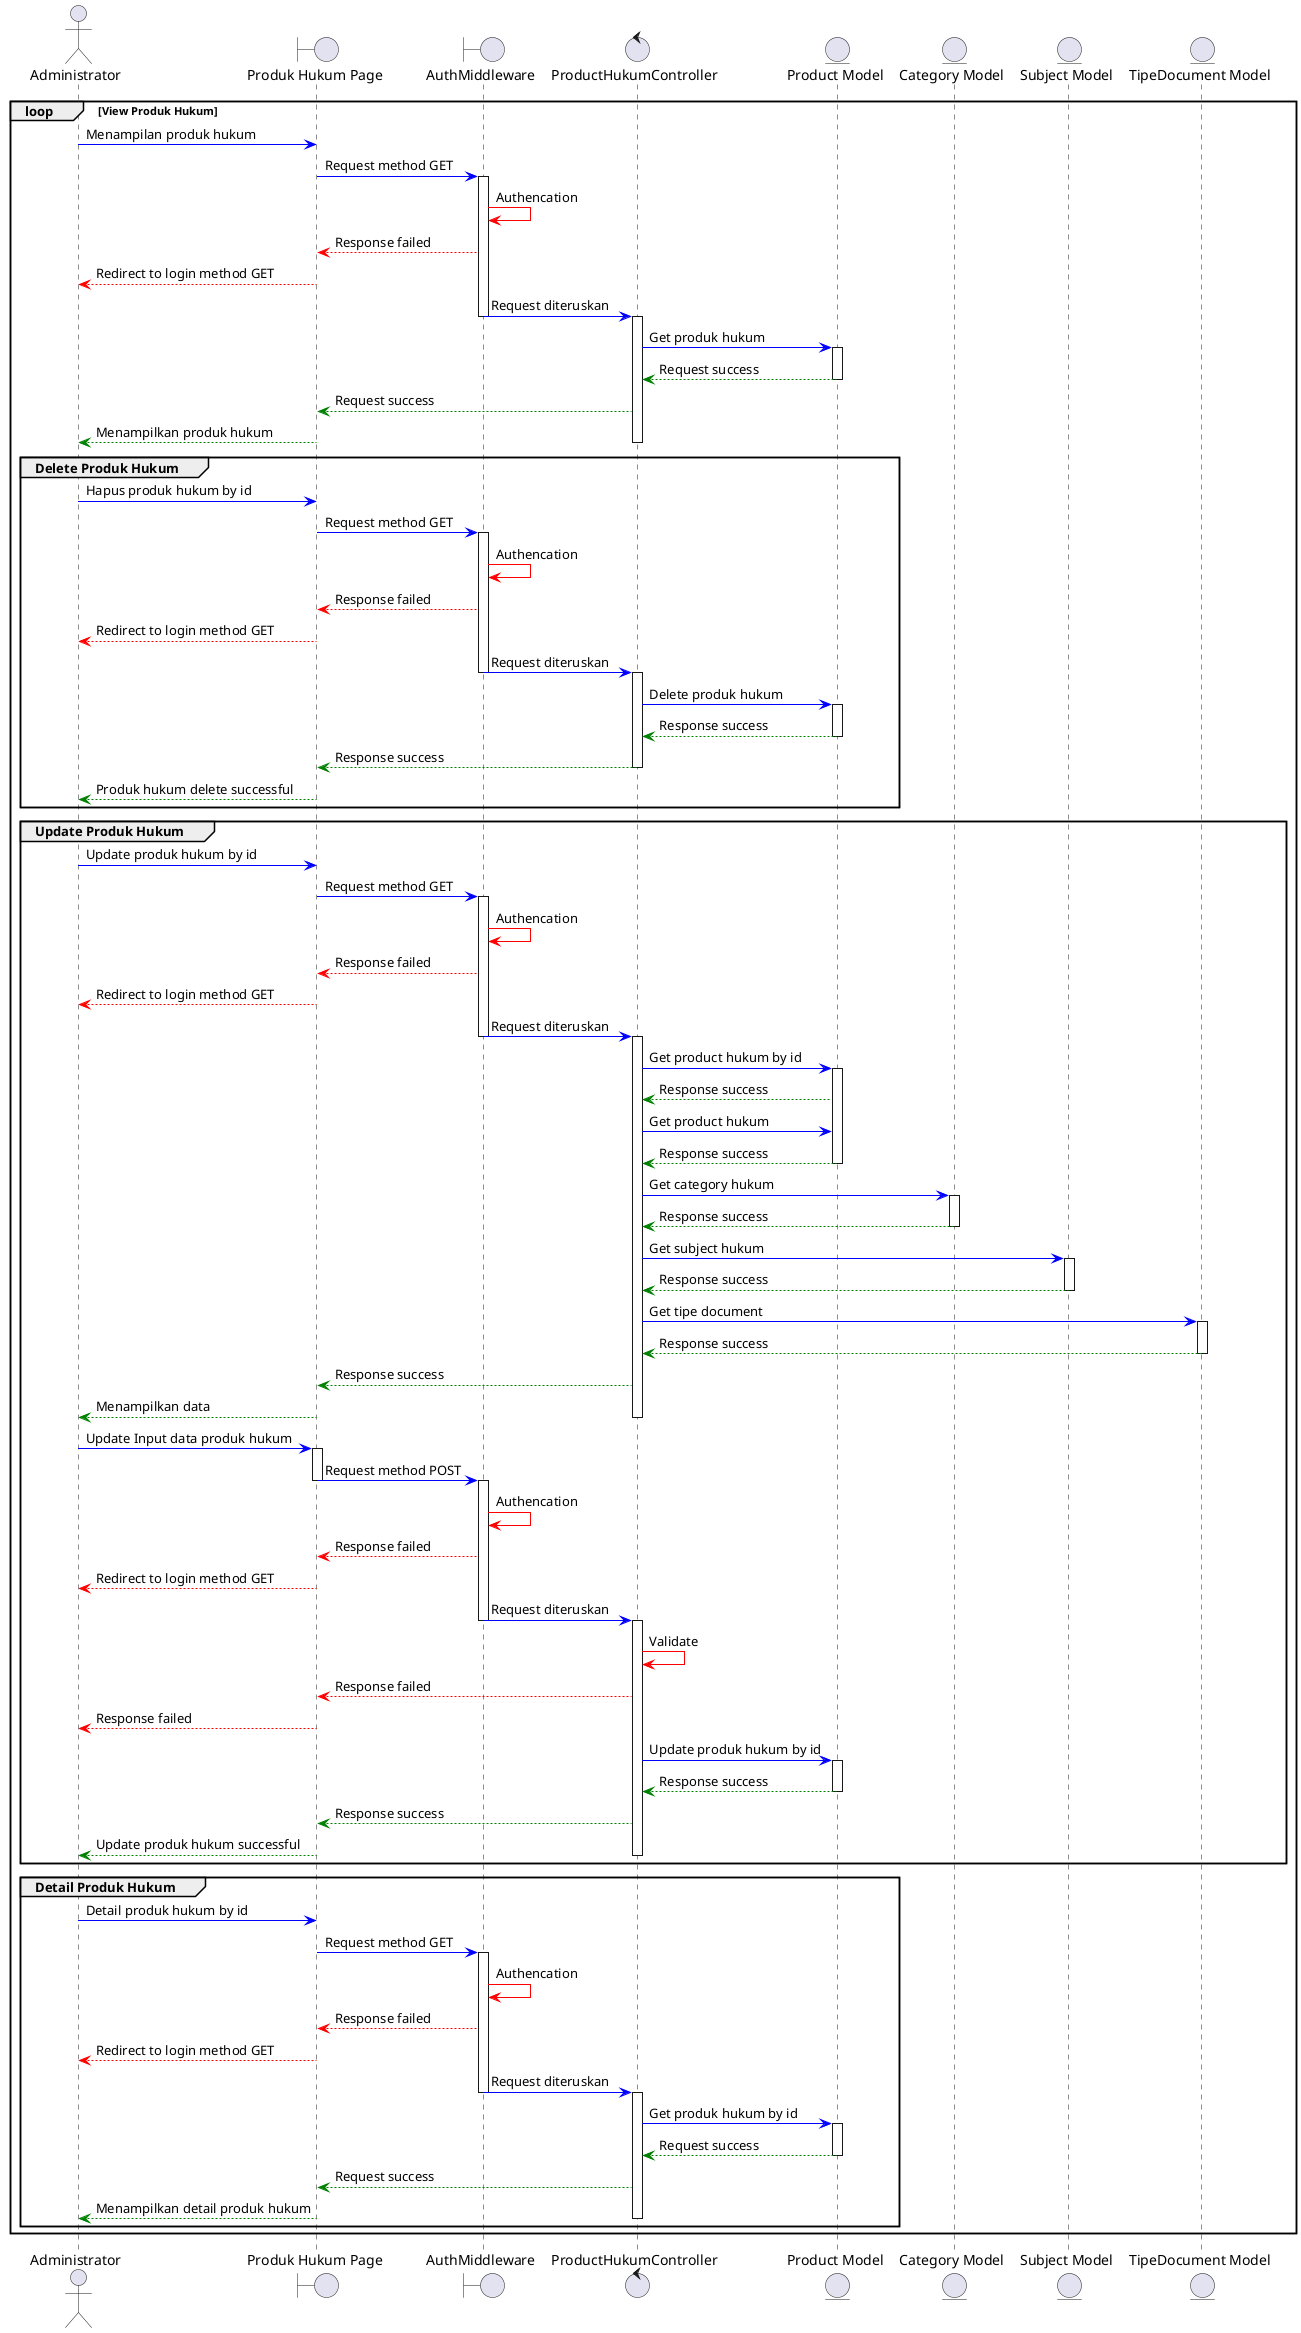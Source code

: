 @startuml


actor "Administrator" as admin
boundary "Produk Hukum Page" as produk
boundary "AuthMiddleware" as middleware
control "ProductHukumController" as controller
entity "Product Model" as modelProduct
entity "Category Model" as modelCategory
entity "Subject Model" as modelSubject
entity "TipeDocument Model" as ModelTipe


loop View Produk Hukum

    admin -[#Blue]> produk : Menampilan produk hukum
    produk -[#Blue]> middleware : Request method GET

    activate middleware
    middleware -[#Red]> middleware : Authencation
    middleware -[#Red]-> produk : Response failed
    produk -[#Red]-> admin : Redirect to login method GET
    middleware -[#Blue]> controller : Request diteruskan
    deactivate middleware

    activate controller
        controller -[#Blue]> modelProduct : Get produk hukum
        activate modelProduct 
        modelProduct --[#Green]> controller : Request success
        deactivate modelProduct
        controller --[#Green]> produk : Request success
        produk --[#Green]> admin : Menampilkan produk hukum
    deactivate controller

    group Delete Produk Hukum
        admin -[#Blue]> produk : Hapus produk hukum by id
        produk -[#Blue]> middleware : Request method GET
        activate middleware
            middleware -[#Red]> middleware : Authencation
            middleware -[#Red]-> produk : Response failed
            produk -[#Red]-> admin : Redirect to login method GET
            middleware -[#Blue]> controller: Request diteruskan
        deactivate middleware
        
        activate controller
        controller -[#Blue]> modelProduct : Delete produk hukum
        activate modelProduct
        modelProduct --[#Green]> controller : Response success
        deactivate modelProduct
        controller --[#Green]> produk : Response success
        deactivate controller
        produk --[#Green]> admin : Produk hukum delete successful

    end

    group Update Produk Hukum
            admin -[#Blue]> produk : Update produk hukum by id
            produk -[#Blue]> middleware : Request method GET

            activate middleware
            middleware -[#Red]> middleware : Authencation
            middleware -[#Red]-> produk : Response failed
            produk -[#Red]-> admin : Redirect to login method GET
            middleware -[#Blue]> controller : Request diteruskan
            deactivate middleware
            
            activate controller
            controller -[#Blue]> modelProduct : Get product hukum by id
            activate modelProduct 
            modelProduct --[#Green]> controller : Response success
            controller -[#Blue]> modelProduct : Get product hukum
            modelProduct --[#Green]> controller : Response success
            deactivate modelProduct

            controller -[#Blue]> modelCategory : Get category hukum
            activate modelCategory 
            modelCategory --[#Green]> controller : Response success
            deactivate modelCategory

            controller -[#Blue]> modelSubject : Get subject hukum
             activate modelSubject 
            modelSubject --[#Green]> controller : Response success
            deactivate modelSubject

            controller -[#Blue]> ModelTipe : Get tipe document 
             activate ModelTipe 
            ModelTipe --[#Green]> controller : Response success
            deactivate ModelTipe

            controller --[#Green]> produk : Response success
            produk --[#Green]> admin : Menampilkan data     
            deactivate controller
            
            admin -[#Blue]> produk : Update Input data produk hukum
            activate produk
            produk -[#Blue]> middleware : Request method POST
            deactivate produk

            
            activate middleware
            middleware -[#Red]> middleware : Authencation
            middleware -[#Red]-> produk : Response failed
            produk -[#Red]-> admin : Redirect to login method GET
            middleware -[#Blue]> controller : Request diteruskan
            deactivate middleware

            activate controller
            controller -[#Red]> controller : Validate
            controller --[#Red]> produk : Response failed
            produk --[#Red]> admin : Response failed
            controller -[#Blue]> modelProduct : Update produk hukum by id
            activate modelProduct
            modelProduct --[#Green]> controller : Response success
            deactivate modelProduct
            controller --[#Green]> produk : Response success
            produk --[#Green]> admin : Update produk hukum successful
            deactivate controller

    end

    group Detail Produk Hukum
            admin -[#Blue]> produk : Detail produk hukum by id
            produk -[#Blue]> middleware : Request method GET

            activate middleware
            middleware -[#Red]> middleware : Authencation
            middleware -[#Red]-> produk : Response failed
            produk -[#Red]-> admin : Redirect to login method GET
            middleware -[#Blue]> controller : Request diteruskan
            deactivate middleware

            activate controller
            controller -[#Blue]> modelProduct : Get produk hukum by id
            activate modelProduct 
            modelProduct --[#Green]> controller : Request success
            deactivate modelProduct
            controller --[#Green]> produk : Request success
            produk --[#Green]> admin : Menampilkan detail produk hukum
            deactivate controller
            
        

    end


end


@enduml